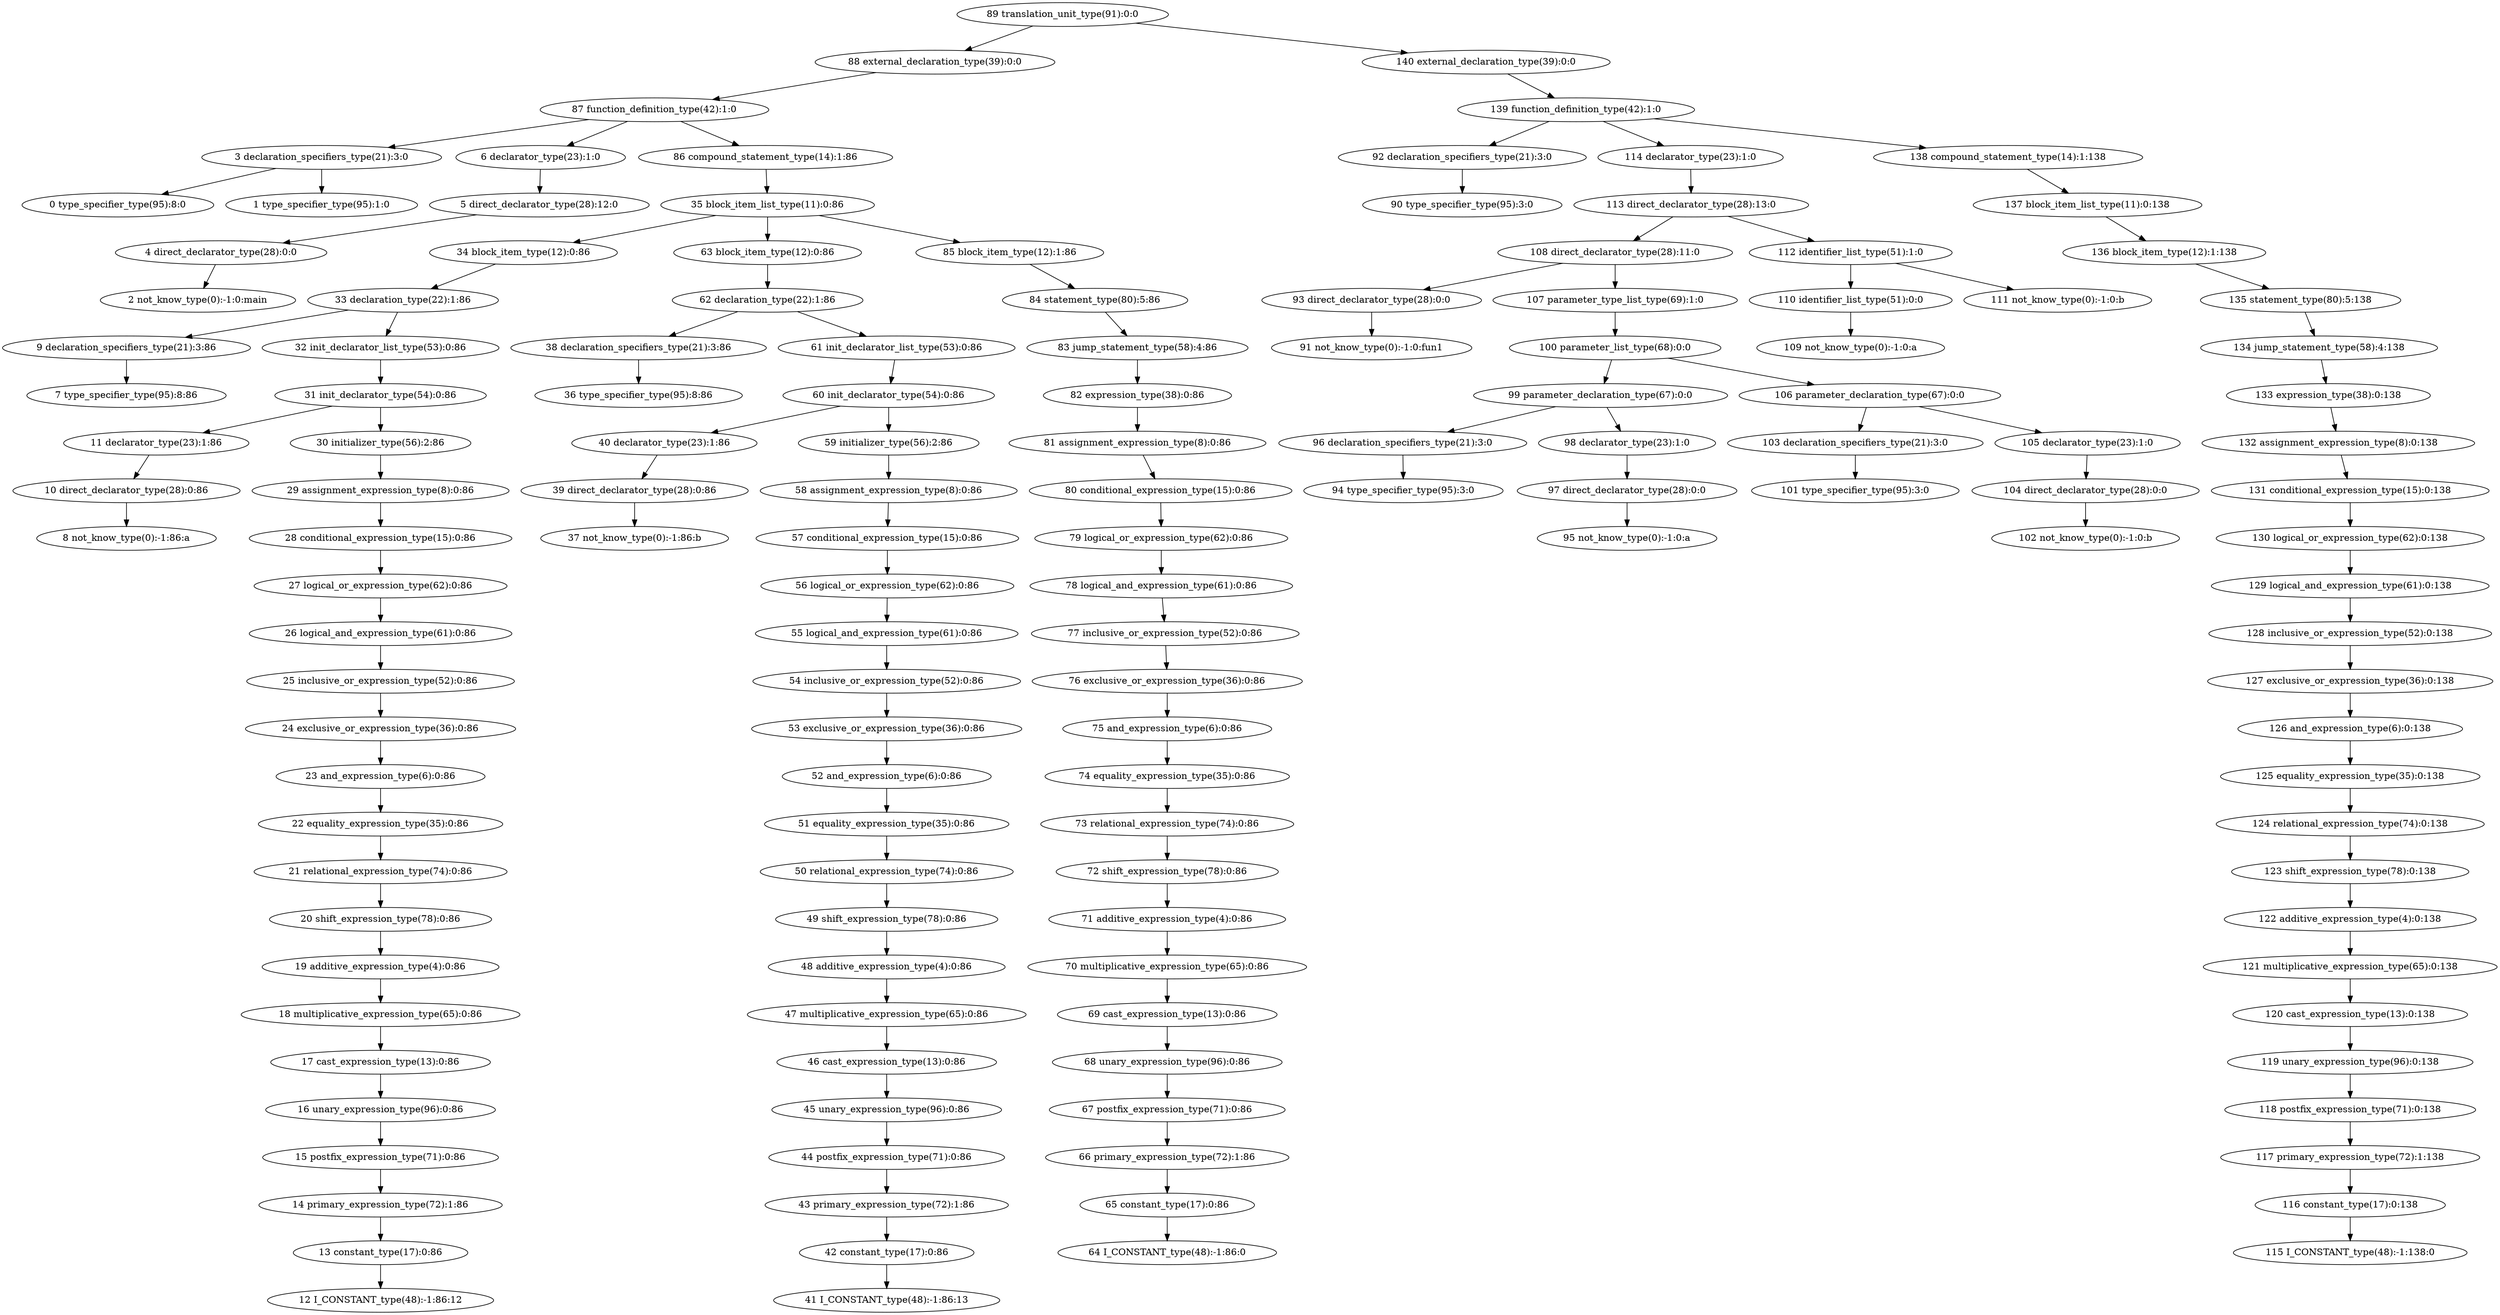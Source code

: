 digraph G{
89[label="89 translation_unit_type(91):0:0"];
88[label="88 external_declaration_type(39):0:0"];
89->88;
88[label="88 external_declaration_type(39):0:0"];
87[label="87 function_definition_type(42):1:0"];
88->87;
87[label="87 function_definition_type(42):1:0"];
3[label="3 declaration_specifiers_type(21):3:0"];
87->3;
3[label="3 declaration_specifiers_type(21):3:0"];
0[label="0 type_specifier_type(95):8:0"];
3->0;
0[label="0 type_specifier_type(95):8:0"];
1[label="1 type_specifier_type(95):1:0"];
3->1;
1[label="1 type_specifier_type(95):1:0"];
6[label="6 declarator_type(23):1:0"];
87->6;
6[label="6 declarator_type(23):1:0"];
5[label="5 direct_declarator_type(28):12:0"];
6->5;
5[label="5 direct_declarator_type(28):12:0"];
4[label="4 direct_declarator_type(28):0:0"];
5->4;
4[label="4 direct_declarator_type(28):0:0"];
2[label="2 not_know_type(0):-1:0:main"];
4->2;
2[label="2 not_know_type(0):-1:0:main"];
86[label="86 compound_statement_type(14):1:86"];
87->86;
86[label="86 compound_statement_type(14):1:86"];
35[label="35 block_item_list_type(11):0:86"];
86->35;
35[label="35 block_item_list_type(11):0:86"];
34[label="34 block_item_type(12):0:86"];
35->34;
34[label="34 block_item_type(12):0:86"];
33[label="33 declaration_type(22):1:86"];
34->33;
33[label="33 declaration_type(22):1:86"];
9[label="9 declaration_specifiers_type(21):3:86"];
33->9;
9[label="9 declaration_specifiers_type(21):3:86"];
7[label="7 type_specifier_type(95):8:86"];
9->7;
7[label="7 type_specifier_type(95):8:86"];
32[label="32 init_declarator_list_type(53):0:86"];
33->32;
32[label="32 init_declarator_list_type(53):0:86"];
31[label="31 init_declarator_type(54):0:86"];
32->31;
31[label="31 init_declarator_type(54):0:86"];
11[label="11 declarator_type(23):1:86"];
31->11;
11[label="11 declarator_type(23):1:86"];
10[label="10 direct_declarator_type(28):0:86"];
11->10;
10[label="10 direct_declarator_type(28):0:86"];
8[label="8 not_know_type(0):-1:86:a"];
10->8;
8[label="8 not_know_type(0):-1:86:a"];
30[label="30 initializer_type(56):2:86"];
31->30;
30[label="30 initializer_type(56):2:86"];
29[label="29 assignment_expression_type(8):0:86"];
30->29;
29[label="29 assignment_expression_type(8):0:86"];
28[label="28 conditional_expression_type(15):0:86"];
29->28;
28[label="28 conditional_expression_type(15):0:86"];
27[label="27 logical_or_expression_type(62):0:86"];
28->27;
27[label="27 logical_or_expression_type(62):0:86"];
26[label="26 logical_and_expression_type(61):0:86"];
27->26;
26[label="26 logical_and_expression_type(61):0:86"];
25[label="25 inclusive_or_expression_type(52):0:86"];
26->25;
25[label="25 inclusive_or_expression_type(52):0:86"];
24[label="24 exclusive_or_expression_type(36):0:86"];
25->24;
24[label="24 exclusive_or_expression_type(36):0:86"];
23[label="23 and_expression_type(6):0:86"];
24->23;
23[label="23 and_expression_type(6):0:86"];
22[label="22 equality_expression_type(35):0:86"];
23->22;
22[label="22 equality_expression_type(35):0:86"];
21[label="21 relational_expression_type(74):0:86"];
22->21;
21[label="21 relational_expression_type(74):0:86"];
20[label="20 shift_expression_type(78):0:86"];
21->20;
20[label="20 shift_expression_type(78):0:86"];
19[label="19 additive_expression_type(4):0:86"];
20->19;
19[label="19 additive_expression_type(4):0:86"];
18[label="18 multiplicative_expression_type(65):0:86"];
19->18;
18[label="18 multiplicative_expression_type(65):0:86"];
17[label="17 cast_expression_type(13):0:86"];
18->17;
17[label="17 cast_expression_type(13):0:86"];
16[label="16 unary_expression_type(96):0:86"];
17->16;
16[label="16 unary_expression_type(96):0:86"];
15[label="15 postfix_expression_type(71):0:86"];
16->15;
15[label="15 postfix_expression_type(71):0:86"];
14[label="14 primary_expression_type(72):1:86"];
15->14;
14[label="14 primary_expression_type(72):1:86"];
13[label="13 constant_type(17):0:86"];
14->13;
13[label="13 constant_type(17):0:86"];
12[label="12 I_CONSTANT_type(48):-1:86:12"];
13->12;
12[label="12 I_CONSTANT_type(48):-1:86:12"];
63[label="63 block_item_type(12):0:86"];
35->63;
63[label="63 block_item_type(12):0:86"];
62[label="62 declaration_type(22):1:86"];
63->62;
62[label="62 declaration_type(22):1:86"];
38[label="38 declaration_specifiers_type(21):3:86"];
62->38;
38[label="38 declaration_specifiers_type(21):3:86"];
36[label="36 type_specifier_type(95):8:86"];
38->36;
36[label="36 type_specifier_type(95):8:86"];
61[label="61 init_declarator_list_type(53):0:86"];
62->61;
61[label="61 init_declarator_list_type(53):0:86"];
60[label="60 init_declarator_type(54):0:86"];
61->60;
60[label="60 init_declarator_type(54):0:86"];
40[label="40 declarator_type(23):1:86"];
60->40;
40[label="40 declarator_type(23):1:86"];
39[label="39 direct_declarator_type(28):0:86"];
40->39;
39[label="39 direct_declarator_type(28):0:86"];
37[label="37 not_know_type(0):-1:86:b"];
39->37;
37[label="37 not_know_type(0):-1:86:b"];
59[label="59 initializer_type(56):2:86"];
60->59;
59[label="59 initializer_type(56):2:86"];
58[label="58 assignment_expression_type(8):0:86"];
59->58;
58[label="58 assignment_expression_type(8):0:86"];
57[label="57 conditional_expression_type(15):0:86"];
58->57;
57[label="57 conditional_expression_type(15):0:86"];
56[label="56 logical_or_expression_type(62):0:86"];
57->56;
56[label="56 logical_or_expression_type(62):0:86"];
55[label="55 logical_and_expression_type(61):0:86"];
56->55;
55[label="55 logical_and_expression_type(61):0:86"];
54[label="54 inclusive_or_expression_type(52):0:86"];
55->54;
54[label="54 inclusive_or_expression_type(52):0:86"];
53[label="53 exclusive_or_expression_type(36):0:86"];
54->53;
53[label="53 exclusive_or_expression_type(36):0:86"];
52[label="52 and_expression_type(6):0:86"];
53->52;
52[label="52 and_expression_type(6):0:86"];
51[label="51 equality_expression_type(35):0:86"];
52->51;
51[label="51 equality_expression_type(35):0:86"];
50[label="50 relational_expression_type(74):0:86"];
51->50;
50[label="50 relational_expression_type(74):0:86"];
49[label="49 shift_expression_type(78):0:86"];
50->49;
49[label="49 shift_expression_type(78):0:86"];
48[label="48 additive_expression_type(4):0:86"];
49->48;
48[label="48 additive_expression_type(4):0:86"];
47[label="47 multiplicative_expression_type(65):0:86"];
48->47;
47[label="47 multiplicative_expression_type(65):0:86"];
46[label="46 cast_expression_type(13):0:86"];
47->46;
46[label="46 cast_expression_type(13):0:86"];
45[label="45 unary_expression_type(96):0:86"];
46->45;
45[label="45 unary_expression_type(96):0:86"];
44[label="44 postfix_expression_type(71):0:86"];
45->44;
44[label="44 postfix_expression_type(71):0:86"];
43[label="43 primary_expression_type(72):1:86"];
44->43;
43[label="43 primary_expression_type(72):1:86"];
42[label="42 constant_type(17):0:86"];
43->42;
42[label="42 constant_type(17):0:86"];
41[label="41 I_CONSTANT_type(48):-1:86:13"];
42->41;
41[label="41 I_CONSTANT_type(48):-1:86:13"];
85[label="85 block_item_type(12):1:86"];
35->85;
85[label="85 block_item_type(12):1:86"];
84[label="84 statement_type(80):5:86"];
85->84;
84[label="84 statement_type(80):5:86"];
83[label="83 jump_statement_type(58):4:86"];
84->83;
83[label="83 jump_statement_type(58):4:86"];
82[label="82 expression_type(38):0:86"];
83->82;
82[label="82 expression_type(38):0:86"];
81[label="81 assignment_expression_type(8):0:86"];
82->81;
81[label="81 assignment_expression_type(8):0:86"];
80[label="80 conditional_expression_type(15):0:86"];
81->80;
80[label="80 conditional_expression_type(15):0:86"];
79[label="79 logical_or_expression_type(62):0:86"];
80->79;
79[label="79 logical_or_expression_type(62):0:86"];
78[label="78 logical_and_expression_type(61):0:86"];
79->78;
78[label="78 logical_and_expression_type(61):0:86"];
77[label="77 inclusive_or_expression_type(52):0:86"];
78->77;
77[label="77 inclusive_or_expression_type(52):0:86"];
76[label="76 exclusive_or_expression_type(36):0:86"];
77->76;
76[label="76 exclusive_or_expression_type(36):0:86"];
75[label="75 and_expression_type(6):0:86"];
76->75;
75[label="75 and_expression_type(6):0:86"];
74[label="74 equality_expression_type(35):0:86"];
75->74;
74[label="74 equality_expression_type(35):0:86"];
73[label="73 relational_expression_type(74):0:86"];
74->73;
73[label="73 relational_expression_type(74):0:86"];
72[label="72 shift_expression_type(78):0:86"];
73->72;
72[label="72 shift_expression_type(78):0:86"];
71[label="71 additive_expression_type(4):0:86"];
72->71;
71[label="71 additive_expression_type(4):0:86"];
70[label="70 multiplicative_expression_type(65):0:86"];
71->70;
70[label="70 multiplicative_expression_type(65):0:86"];
69[label="69 cast_expression_type(13):0:86"];
70->69;
69[label="69 cast_expression_type(13):0:86"];
68[label="68 unary_expression_type(96):0:86"];
69->68;
68[label="68 unary_expression_type(96):0:86"];
67[label="67 postfix_expression_type(71):0:86"];
68->67;
67[label="67 postfix_expression_type(71):0:86"];
66[label="66 primary_expression_type(72):1:86"];
67->66;
66[label="66 primary_expression_type(72):1:86"];
65[label="65 constant_type(17):0:86"];
66->65;
65[label="65 constant_type(17):0:86"];
64[label="64 I_CONSTANT_type(48):-1:86:0"];
65->64;
64[label="64 I_CONSTANT_type(48):-1:86:0"];
140[label="140 external_declaration_type(39):0:0"];
89->140;
140[label="140 external_declaration_type(39):0:0"];
139[label="139 function_definition_type(42):1:0"];
140->139;
139[label="139 function_definition_type(42):1:0"];
92[label="92 declaration_specifiers_type(21):3:0"];
139->92;
92[label="92 declaration_specifiers_type(21):3:0"];
90[label="90 type_specifier_type(95):3:0"];
92->90;
90[label="90 type_specifier_type(95):3:0"];
114[label="114 declarator_type(23):1:0"];
139->114;
114[label="114 declarator_type(23):1:0"];
113[label="113 direct_declarator_type(28):13:0"];
114->113;
113[label="113 direct_declarator_type(28):13:0"];
108[label="108 direct_declarator_type(28):11:0"];
113->108;
108[label="108 direct_declarator_type(28):11:0"];
93[label="93 direct_declarator_type(28):0:0"];
108->93;
93[label="93 direct_declarator_type(28):0:0"];
91[label="91 not_know_type(0):-1:0:fun1"];
93->91;
91[label="91 not_know_type(0):-1:0:fun1"];
107[label="107 parameter_type_list_type(69):1:0"];
108->107;
107[label="107 parameter_type_list_type(69):1:0"];
100[label="100 parameter_list_type(68):0:0"];
107->100;
100[label="100 parameter_list_type(68):0:0"];
99[label="99 parameter_declaration_type(67):0:0"];
100->99;
99[label="99 parameter_declaration_type(67):0:0"];
96[label="96 declaration_specifiers_type(21):3:0"];
99->96;
96[label="96 declaration_specifiers_type(21):3:0"];
94[label="94 type_specifier_type(95):3:0"];
96->94;
94[label="94 type_specifier_type(95):3:0"];
98[label="98 declarator_type(23):1:0"];
99->98;
98[label="98 declarator_type(23):1:0"];
97[label="97 direct_declarator_type(28):0:0"];
98->97;
97[label="97 direct_declarator_type(28):0:0"];
95[label="95 not_know_type(0):-1:0:a"];
97->95;
95[label="95 not_know_type(0):-1:0:a"];
106[label="106 parameter_declaration_type(67):0:0"];
100->106;
106[label="106 parameter_declaration_type(67):0:0"];
103[label="103 declaration_specifiers_type(21):3:0"];
106->103;
103[label="103 declaration_specifiers_type(21):3:0"];
101[label="101 type_specifier_type(95):3:0"];
103->101;
101[label="101 type_specifier_type(95):3:0"];
105[label="105 declarator_type(23):1:0"];
106->105;
105[label="105 declarator_type(23):1:0"];
104[label="104 direct_declarator_type(28):0:0"];
105->104;
104[label="104 direct_declarator_type(28):0:0"];
102[label="102 not_know_type(0):-1:0:b"];
104->102;
102[label="102 not_know_type(0):-1:0:b"];
112[label="112 identifier_list_type(51):1:0"];
113->112;
112[label="112 identifier_list_type(51):1:0"];
110[label="110 identifier_list_type(51):0:0"];
112->110;
110[label="110 identifier_list_type(51):0:0"];
109[label="109 not_know_type(0):-1:0:a"];
110->109;
109[label="109 not_know_type(0):-1:0:a"];
111[label="111 not_know_type(0):-1:0:b"];
112->111;
111[label="111 not_know_type(0):-1:0:b"];
138[label="138 compound_statement_type(14):1:138"];
139->138;
138[label="138 compound_statement_type(14):1:138"];
137[label="137 block_item_list_type(11):0:138"];
138->137;
137[label="137 block_item_list_type(11):0:138"];
136[label="136 block_item_type(12):1:138"];
137->136;
136[label="136 block_item_type(12):1:138"];
135[label="135 statement_type(80):5:138"];
136->135;
135[label="135 statement_type(80):5:138"];
134[label="134 jump_statement_type(58):4:138"];
135->134;
134[label="134 jump_statement_type(58):4:138"];
133[label="133 expression_type(38):0:138"];
134->133;
133[label="133 expression_type(38):0:138"];
132[label="132 assignment_expression_type(8):0:138"];
133->132;
132[label="132 assignment_expression_type(8):0:138"];
131[label="131 conditional_expression_type(15):0:138"];
132->131;
131[label="131 conditional_expression_type(15):0:138"];
130[label="130 logical_or_expression_type(62):0:138"];
131->130;
130[label="130 logical_or_expression_type(62):0:138"];
129[label="129 logical_and_expression_type(61):0:138"];
130->129;
129[label="129 logical_and_expression_type(61):0:138"];
128[label="128 inclusive_or_expression_type(52):0:138"];
129->128;
128[label="128 inclusive_or_expression_type(52):0:138"];
127[label="127 exclusive_or_expression_type(36):0:138"];
128->127;
127[label="127 exclusive_or_expression_type(36):0:138"];
126[label="126 and_expression_type(6):0:138"];
127->126;
126[label="126 and_expression_type(6):0:138"];
125[label="125 equality_expression_type(35):0:138"];
126->125;
125[label="125 equality_expression_type(35):0:138"];
124[label="124 relational_expression_type(74):0:138"];
125->124;
124[label="124 relational_expression_type(74):0:138"];
123[label="123 shift_expression_type(78):0:138"];
124->123;
123[label="123 shift_expression_type(78):0:138"];
122[label="122 additive_expression_type(4):0:138"];
123->122;
122[label="122 additive_expression_type(4):0:138"];
121[label="121 multiplicative_expression_type(65):0:138"];
122->121;
121[label="121 multiplicative_expression_type(65):0:138"];
120[label="120 cast_expression_type(13):0:138"];
121->120;
120[label="120 cast_expression_type(13):0:138"];
119[label="119 unary_expression_type(96):0:138"];
120->119;
119[label="119 unary_expression_type(96):0:138"];
118[label="118 postfix_expression_type(71):0:138"];
119->118;
118[label="118 postfix_expression_type(71):0:138"];
117[label="117 primary_expression_type(72):1:138"];
118->117;
117[label="117 primary_expression_type(72):1:138"];
116[label="116 constant_type(17):0:138"];
117->116;
116[label="116 constant_type(17):0:138"];
115[label="115 I_CONSTANT_type(48):-1:138:0"];
116->115;
115[label="115 I_CONSTANT_type(48):-1:138:0"];
}
